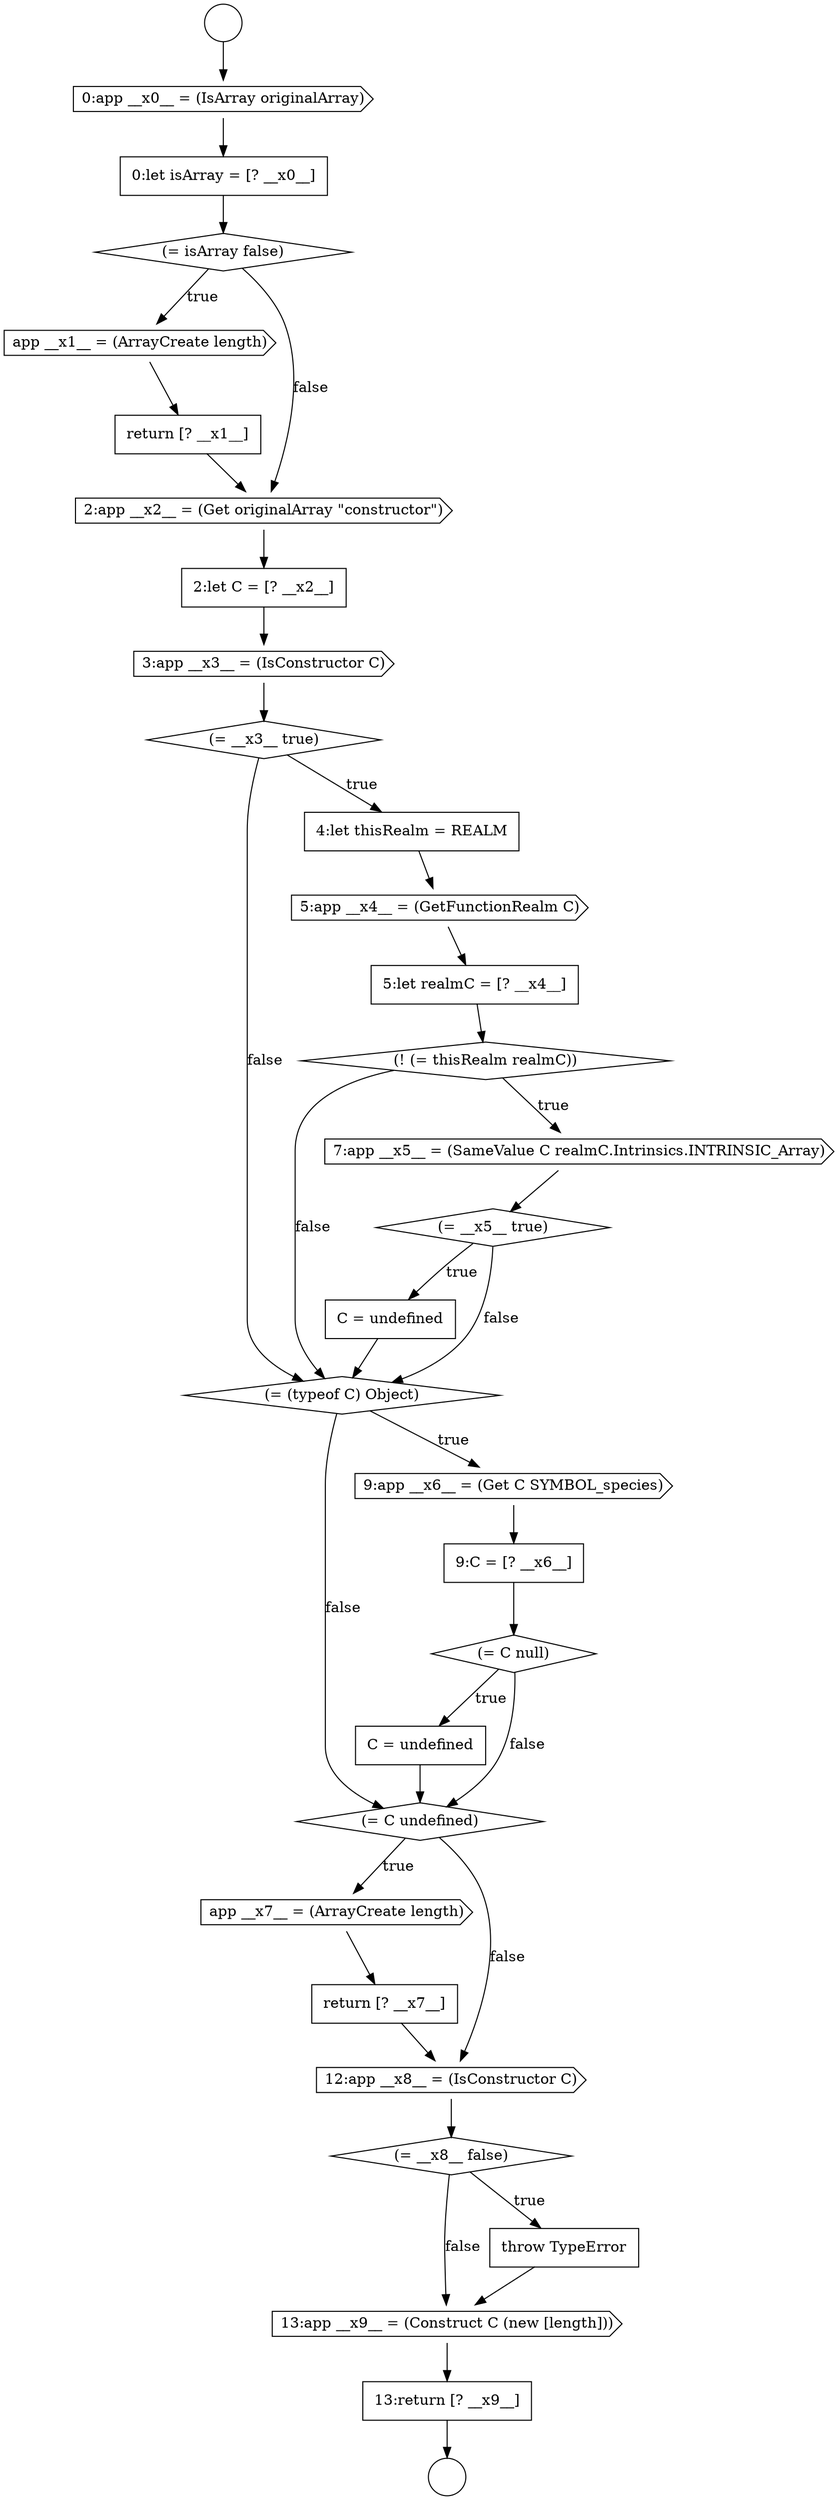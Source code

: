 digraph {
  node0 [shape=circle label=" " color="black" fillcolor="white" style=filled]
  node5 [shape=cds, label=<<font color="black">app __x1__ = (ArrayCreate length)</font>> color="black" fillcolor="white" style=filled]
  node10 [shape=diamond, label=<<font color="black">(= __x3__ true)</font>> color="black" fillcolor="white" style=filled]
  node14 [shape=diamond, label=<<font color="black">(! (= thisRealm realmC))</font>> color="black" fillcolor="white" style=filled]
  node1 [shape=circle label=" " color="black" fillcolor="white" style=filled]
  node6 [shape=none, margin=0, label=<<font color="black">
    <table border="0" cellborder="1" cellspacing="0" cellpadding="10">
      <tr><td align="left">return [? __x1__]</td></tr>
    </table>
  </font>> color="black" fillcolor="white" style=filled]
  node9 [shape=cds, label=<<font color="black">3:app __x3__ = (IsConstructor C)</font>> color="black" fillcolor="white" style=filled]
  node13 [shape=none, margin=0, label=<<font color="black">
    <table border="0" cellborder="1" cellspacing="0" cellpadding="10">
      <tr><td align="left">5:let realmC = [? __x4__]</td></tr>
    </table>
  </font>> color="black" fillcolor="white" style=filled]
  node2 [shape=cds, label=<<font color="black">0:app __x0__ = (IsArray originalArray)</font>> color="black" fillcolor="white" style=filled]
  node17 [shape=none, margin=0, label=<<font color="black">
    <table border="0" cellborder="1" cellspacing="0" cellpadding="10">
      <tr><td align="left">C = undefined</td></tr>
    </table>
  </font>> color="black" fillcolor="white" style=filled]
  node12 [shape=cds, label=<<font color="black">5:app __x4__ = (GetFunctionRealm C)</font>> color="black" fillcolor="white" style=filled]
  node7 [shape=cds, label=<<font color="black">2:app __x2__ = (Get originalArray &quot;constructor&quot;)</font>> color="black" fillcolor="white" style=filled]
  node3 [shape=none, margin=0, label=<<font color="black">
    <table border="0" cellborder="1" cellspacing="0" cellpadding="10">
      <tr><td align="left">0:let isArray = [? __x0__]</td></tr>
    </table>
  </font>> color="black" fillcolor="white" style=filled]
  node18 [shape=diamond, label=<<font color="black">(= (typeof C) Object)</font>> color="black" fillcolor="white" style=filled]
  node16 [shape=diamond, label=<<font color="black">(= __x5__ true)</font>> color="black" fillcolor="white" style=filled]
  node11 [shape=none, margin=0, label=<<font color="black">
    <table border="0" cellborder="1" cellspacing="0" cellpadding="10">
      <tr><td align="left">4:let thisRealm = REALM</td></tr>
    </table>
  </font>> color="black" fillcolor="white" style=filled]
  node8 [shape=none, margin=0, label=<<font color="black">
    <table border="0" cellborder="1" cellspacing="0" cellpadding="10">
      <tr><td align="left">2:let C = [? __x2__]</td></tr>
    </table>
  </font>> color="black" fillcolor="white" style=filled]
  node4 [shape=diamond, label=<<font color="black">(= isArray false)</font>> color="black" fillcolor="white" style=filled]
  node15 [shape=cds, label=<<font color="black">7:app __x5__ = (SameValue C realmC.Intrinsics.INTRINSIC_Array)</font>> color="black" fillcolor="white" style=filled]
  node24 [shape=cds, label=<<font color="black">app __x7__ = (ArrayCreate length)</font>> color="black" fillcolor="white" style=filled]
  node25 [shape=none, margin=0, label=<<font color="black">
    <table border="0" cellborder="1" cellspacing="0" cellpadding="10">
      <tr><td align="left">return [? __x7__]</td></tr>
    </table>
  </font>> color="black" fillcolor="white" style=filled]
  node20 [shape=none, margin=0, label=<<font color="black">
    <table border="0" cellborder="1" cellspacing="0" cellpadding="10">
      <tr><td align="left">9:C = [? __x6__]</td></tr>
    </table>
  </font>> color="black" fillcolor="white" style=filled]
  node29 [shape=cds, label=<<font color="black">13:app __x9__ = (Construct C (new [length]))</font>> color="black" fillcolor="white" style=filled]
  node28 [shape=none, margin=0, label=<<font color="black">
    <table border="0" cellborder="1" cellspacing="0" cellpadding="10">
      <tr><td align="left">throw TypeError</td></tr>
    </table>
  </font>> color="black" fillcolor="white" style=filled]
  node21 [shape=diamond, label=<<font color="black">(= C null)</font>> color="black" fillcolor="white" style=filled]
  node22 [shape=none, margin=0, label=<<font color="black">
    <table border="0" cellborder="1" cellspacing="0" cellpadding="10">
      <tr><td align="left">C = undefined</td></tr>
    </table>
  </font>> color="black" fillcolor="white" style=filled]
  node27 [shape=diamond, label=<<font color="black">(= __x8__ false)</font>> color="black" fillcolor="white" style=filled]
  node26 [shape=cds, label=<<font color="black">12:app __x8__ = (IsConstructor C)</font>> color="black" fillcolor="white" style=filled]
  node23 [shape=diamond, label=<<font color="black">(= C undefined)</font>> color="black" fillcolor="white" style=filled]
  node30 [shape=none, margin=0, label=<<font color="black">
    <table border="0" cellborder="1" cellspacing="0" cellpadding="10">
      <tr><td align="left">13:return [? __x9__]</td></tr>
    </table>
  </font>> color="black" fillcolor="white" style=filled]
  node19 [shape=cds, label=<<font color="black">9:app __x6__ = (Get C SYMBOL_species)</font>> color="black" fillcolor="white" style=filled]
  node7 -> node8 [ color="black"]
  node10 -> node11 [label=<<font color="black">true</font>> color="black"]
  node10 -> node18 [label=<<font color="black">false</font>> color="black"]
  node0 -> node2 [ color="black"]
  node16 -> node17 [label=<<font color="black">true</font>> color="black"]
  node16 -> node18 [label=<<font color="black">false</font>> color="black"]
  node30 -> node1 [ color="black"]
  node25 -> node26 [ color="black"]
  node8 -> node9 [ color="black"]
  node18 -> node19 [label=<<font color="black">true</font>> color="black"]
  node18 -> node23 [label=<<font color="black">false</font>> color="black"]
  node17 -> node18 [ color="black"]
  node5 -> node6 [ color="black"]
  node3 -> node4 [ color="black"]
  node28 -> node29 [ color="black"]
  node29 -> node30 [ color="black"]
  node2 -> node3 [ color="black"]
  node23 -> node24 [label=<<font color="black">true</font>> color="black"]
  node23 -> node26 [label=<<font color="black">false</font>> color="black"]
  node15 -> node16 [ color="black"]
  node4 -> node5 [label=<<font color="black">true</font>> color="black"]
  node4 -> node7 [label=<<font color="black">false</font>> color="black"]
  node11 -> node12 [ color="black"]
  node19 -> node20 [ color="black"]
  node13 -> node14 [ color="black"]
  node14 -> node15 [label=<<font color="black">true</font>> color="black"]
  node14 -> node18 [label=<<font color="black">false</font>> color="black"]
  node12 -> node13 [ color="black"]
  node22 -> node23 [ color="black"]
  node6 -> node7 [ color="black"]
  node21 -> node22 [label=<<font color="black">true</font>> color="black"]
  node21 -> node23 [label=<<font color="black">false</font>> color="black"]
  node9 -> node10 [ color="black"]
  node26 -> node27 [ color="black"]
  node27 -> node28 [label=<<font color="black">true</font>> color="black"]
  node27 -> node29 [label=<<font color="black">false</font>> color="black"]
  node20 -> node21 [ color="black"]
  node24 -> node25 [ color="black"]
}
